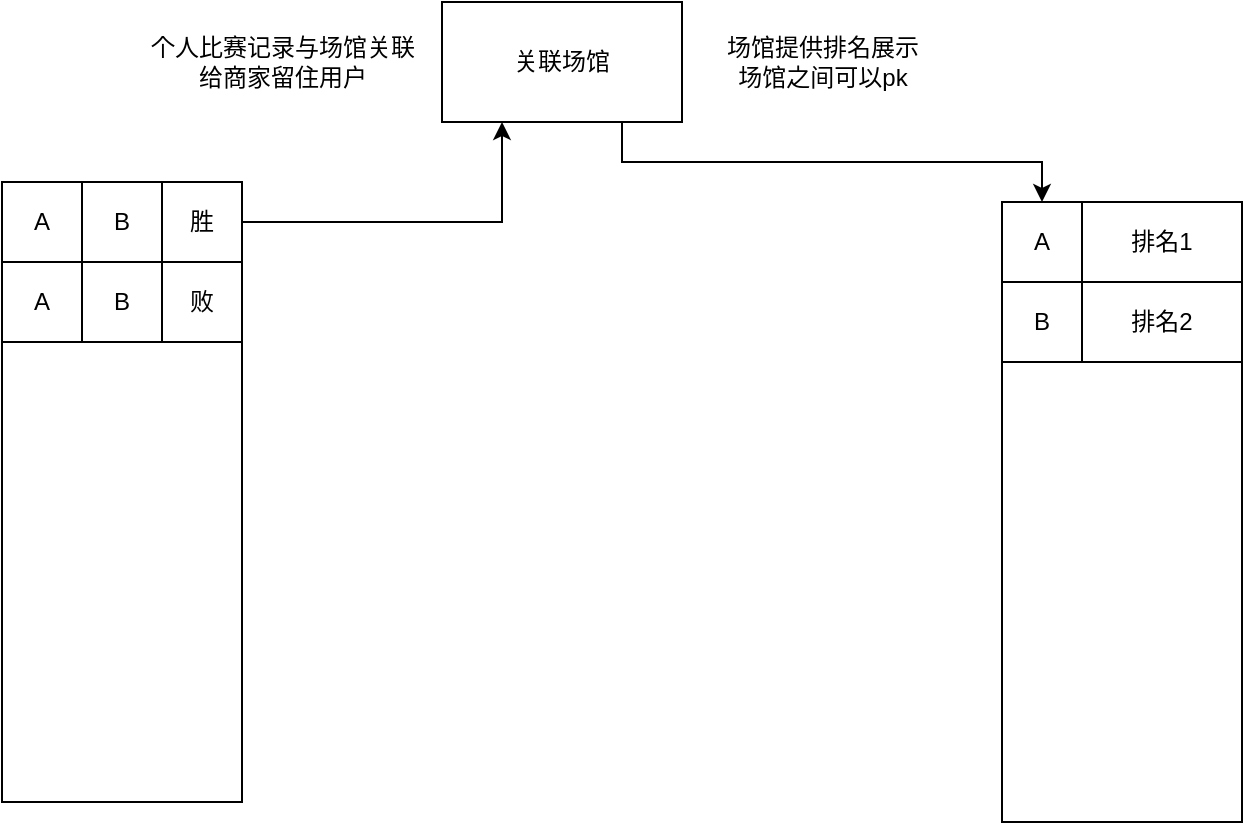 <mxfile version="24.5.4" type="github">
  <diagram name="第 1 页" id="0W2pajUsiTxkzqOTjmbE">
    <mxGraphModel dx="1434" dy="786" grid="1" gridSize="10" guides="1" tooltips="1" connect="1" arrows="1" fold="1" page="1" pageScale="1" pageWidth="827" pageHeight="1169" math="0" shadow="0">
      <root>
        <mxCell id="0" />
        <mxCell id="1" parent="0" />
        <mxCell id="BQNzw-oAEa__O3OTHwPF-19" value="" style="rounded=0;whiteSpace=wrap;html=1;" vertex="1" parent="1">
          <mxGeometry x="90" y="190" width="120" height="310" as="geometry" />
        </mxCell>
        <mxCell id="BQNzw-oAEa__O3OTHwPF-20" value="" style="rounded=0;whiteSpace=wrap;html=1;" vertex="1" parent="1">
          <mxGeometry x="90" y="190" width="120" height="40" as="geometry" />
        </mxCell>
        <mxCell id="BQNzw-oAEa__O3OTHwPF-21" value="" style="rounded=0;whiteSpace=wrap;html=1;" vertex="1" parent="1">
          <mxGeometry x="90" y="230" width="120" height="40" as="geometry" />
        </mxCell>
        <mxCell id="BQNzw-oAEa__O3OTHwPF-22" value="A" style="rounded=0;whiteSpace=wrap;html=1;" vertex="1" parent="1">
          <mxGeometry x="90" y="190" width="40" height="40" as="geometry" />
        </mxCell>
        <mxCell id="BQNzw-oAEa__O3OTHwPF-23" value="B" style="rounded=0;whiteSpace=wrap;html=1;" vertex="1" parent="1">
          <mxGeometry x="130" y="190" width="40" height="40" as="geometry" />
        </mxCell>
        <mxCell id="BQNzw-oAEa__O3OTHwPF-31" style="edgeStyle=orthogonalEdgeStyle;rounded=0;orthogonalLoop=1;jettySize=auto;html=1;exitX=1;exitY=0.5;exitDx=0;exitDy=0;entryX=0.25;entryY=1;entryDx=0;entryDy=0;" edge="1" parent="1" source="BQNzw-oAEa__O3OTHwPF-24" target="BQNzw-oAEa__O3OTHwPF-30">
          <mxGeometry relative="1" as="geometry" />
        </mxCell>
        <mxCell id="BQNzw-oAEa__O3OTHwPF-24" value="胜" style="rounded=0;whiteSpace=wrap;html=1;" vertex="1" parent="1">
          <mxGeometry x="170" y="190" width="40" height="40" as="geometry" />
        </mxCell>
        <mxCell id="BQNzw-oAEa__O3OTHwPF-25" value="" style="rounded=0;whiteSpace=wrap;html=1;" vertex="1" parent="1">
          <mxGeometry x="90" y="230" width="120" height="40" as="geometry" />
        </mxCell>
        <mxCell id="BQNzw-oAEa__O3OTHwPF-26" value="A" style="rounded=0;whiteSpace=wrap;html=1;" vertex="1" parent="1">
          <mxGeometry x="90" y="230" width="40" height="40" as="geometry" />
        </mxCell>
        <mxCell id="BQNzw-oAEa__O3OTHwPF-27" value="B" style="rounded=0;whiteSpace=wrap;html=1;" vertex="1" parent="1">
          <mxGeometry x="130" y="230" width="40" height="40" as="geometry" />
        </mxCell>
        <mxCell id="BQNzw-oAEa__O3OTHwPF-28" value="败" style="rounded=0;whiteSpace=wrap;html=1;" vertex="1" parent="1">
          <mxGeometry x="170" y="230" width="40" height="40" as="geometry" />
        </mxCell>
        <mxCell id="BQNzw-oAEa__O3OTHwPF-48" style="edgeStyle=orthogonalEdgeStyle;rounded=0;orthogonalLoop=1;jettySize=auto;html=1;exitX=0.75;exitY=1;exitDx=0;exitDy=0;" edge="1" parent="1" source="BQNzw-oAEa__O3OTHwPF-30" target="BQNzw-oAEa__O3OTHwPF-43">
          <mxGeometry relative="1" as="geometry" />
        </mxCell>
        <mxCell id="BQNzw-oAEa__O3OTHwPF-30" value="关联场馆" style="rounded=0;whiteSpace=wrap;html=1;" vertex="1" parent="1">
          <mxGeometry x="310" y="100" width="120" height="60" as="geometry" />
        </mxCell>
        <mxCell id="BQNzw-oAEa__O3OTHwPF-32" value="个人比赛记录与场馆关联&lt;div&gt;给商家留住用户&lt;/div&gt;" style="text;html=1;align=center;verticalAlign=middle;resizable=0;points=[];autosize=1;strokeColor=none;fillColor=none;" vertex="1" parent="1">
          <mxGeometry x="150" y="110" width="160" height="40" as="geometry" />
        </mxCell>
        <mxCell id="BQNzw-oAEa__O3OTHwPF-33" value="" style="rounded=0;whiteSpace=wrap;html=1;" vertex="1" parent="1">
          <mxGeometry x="590" y="200" width="120" height="310" as="geometry" />
        </mxCell>
        <mxCell id="BQNzw-oAEa__O3OTHwPF-34" value="" style="rounded=0;whiteSpace=wrap;html=1;" vertex="1" parent="1">
          <mxGeometry x="590" y="200" width="120" height="40" as="geometry" />
        </mxCell>
        <mxCell id="BQNzw-oAEa__O3OTHwPF-35" value="" style="rounded=0;whiteSpace=wrap;html=1;" vertex="1" parent="1">
          <mxGeometry x="590" y="240" width="120" height="40" as="geometry" />
        </mxCell>
        <mxCell id="BQNzw-oAEa__O3OTHwPF-39" value="" style="rounded=0;whiteSpace=wrap;html=1;" vertex="1" parent="1">
          <mxGeometry x="590" y="240" width="120" height="40" as="geometry" />
        </mxCell>
        <mxCell id="BQNzw-oAEa__O3OTHwPF-43" value="A" style="rounded=0;whiteSpace=wrap;html=1;" vertex="1" parent="1">
          <mxGeometry x="590" y="200" width="40" height="40" as="geometry" />
        </mxCell>
        <mxCell id="BQNzw-oAEa__O3OTHwPF-44" value="排名1" style="rounded=0;whiteSpace=wrap;html=1;" vertex="1" parent="1">
          <mxGeometry x="630" y="200" width="80" height="40" as="geometry" />
        </mxCell>
        <mxCell id="BQNzw-oAEa__O3OTHwPF-45" value="" style="rounded=0;whiteSpace=wrap;html=1;" vertex="1" parent="1">
          <mxGeometry x="590" y="240" width="120" height="40" as="geometry" />
        </mxCell>
        <mxCell id="BQNzw-oAEa__O3OTHwPF-46" value="B" style="rounded=0;whiteSpace=wrap;html=1;" vertex="1" parent="1">
          <mxGeometry x="590" y="240" width="40" height="40" as="geometry" />
        </mxCell>
        <mxCell id="BQNzw-oAEa__O3OTHwPF-47" value="排名2" style="rounded=0;whiteSpace=wrap;html=1;" vertex="1" parent="1">
          <mxGeometry x="630" y="240" width="80" height="40" as="geometry" />
        </mxCell>
        <mxCell id="BQNzw-oAEa__O3OTHwPF-49" value="场馆提供排名展示&lt;div&gt;场馆之间可以pk&lt;/div&gt;" style="text;html=1;align=center;verticalAlign=middle;resizable=0;points=[];autosize=1;strokeColor=none;fillColor=none;" vertex="1" parent="1">
          <mxGeometry x="440" y="110" width="120" height="40" as="geometry" />
        </mxCell>
      </root>
    </mxGraphModel>
  </diagram>
</mxfile>
